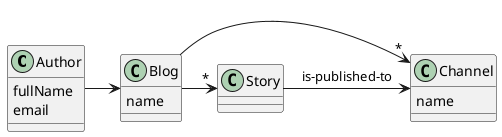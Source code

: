 @startuml
class Author {
  fullName
  email
}

class Blog {
  name
}

class Story {
}


class Channel {
  name
}


Author -> Blog
Blog -> "*" Channel
Blog -> "*" Story
Story -> Channel: is-published-to
@enduml

